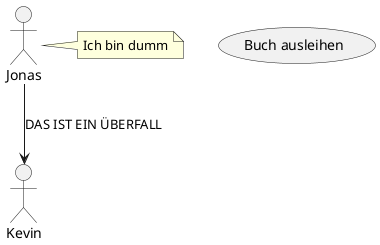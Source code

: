 @startuml

Actor Jonas
Actor Kevin
Jonas --> Kevin : DAS IST EIN ÜBERFALL

"Buch ausleihen" as (Ausleihen)
note right of Jonas : Ich bin dumm
@enduml